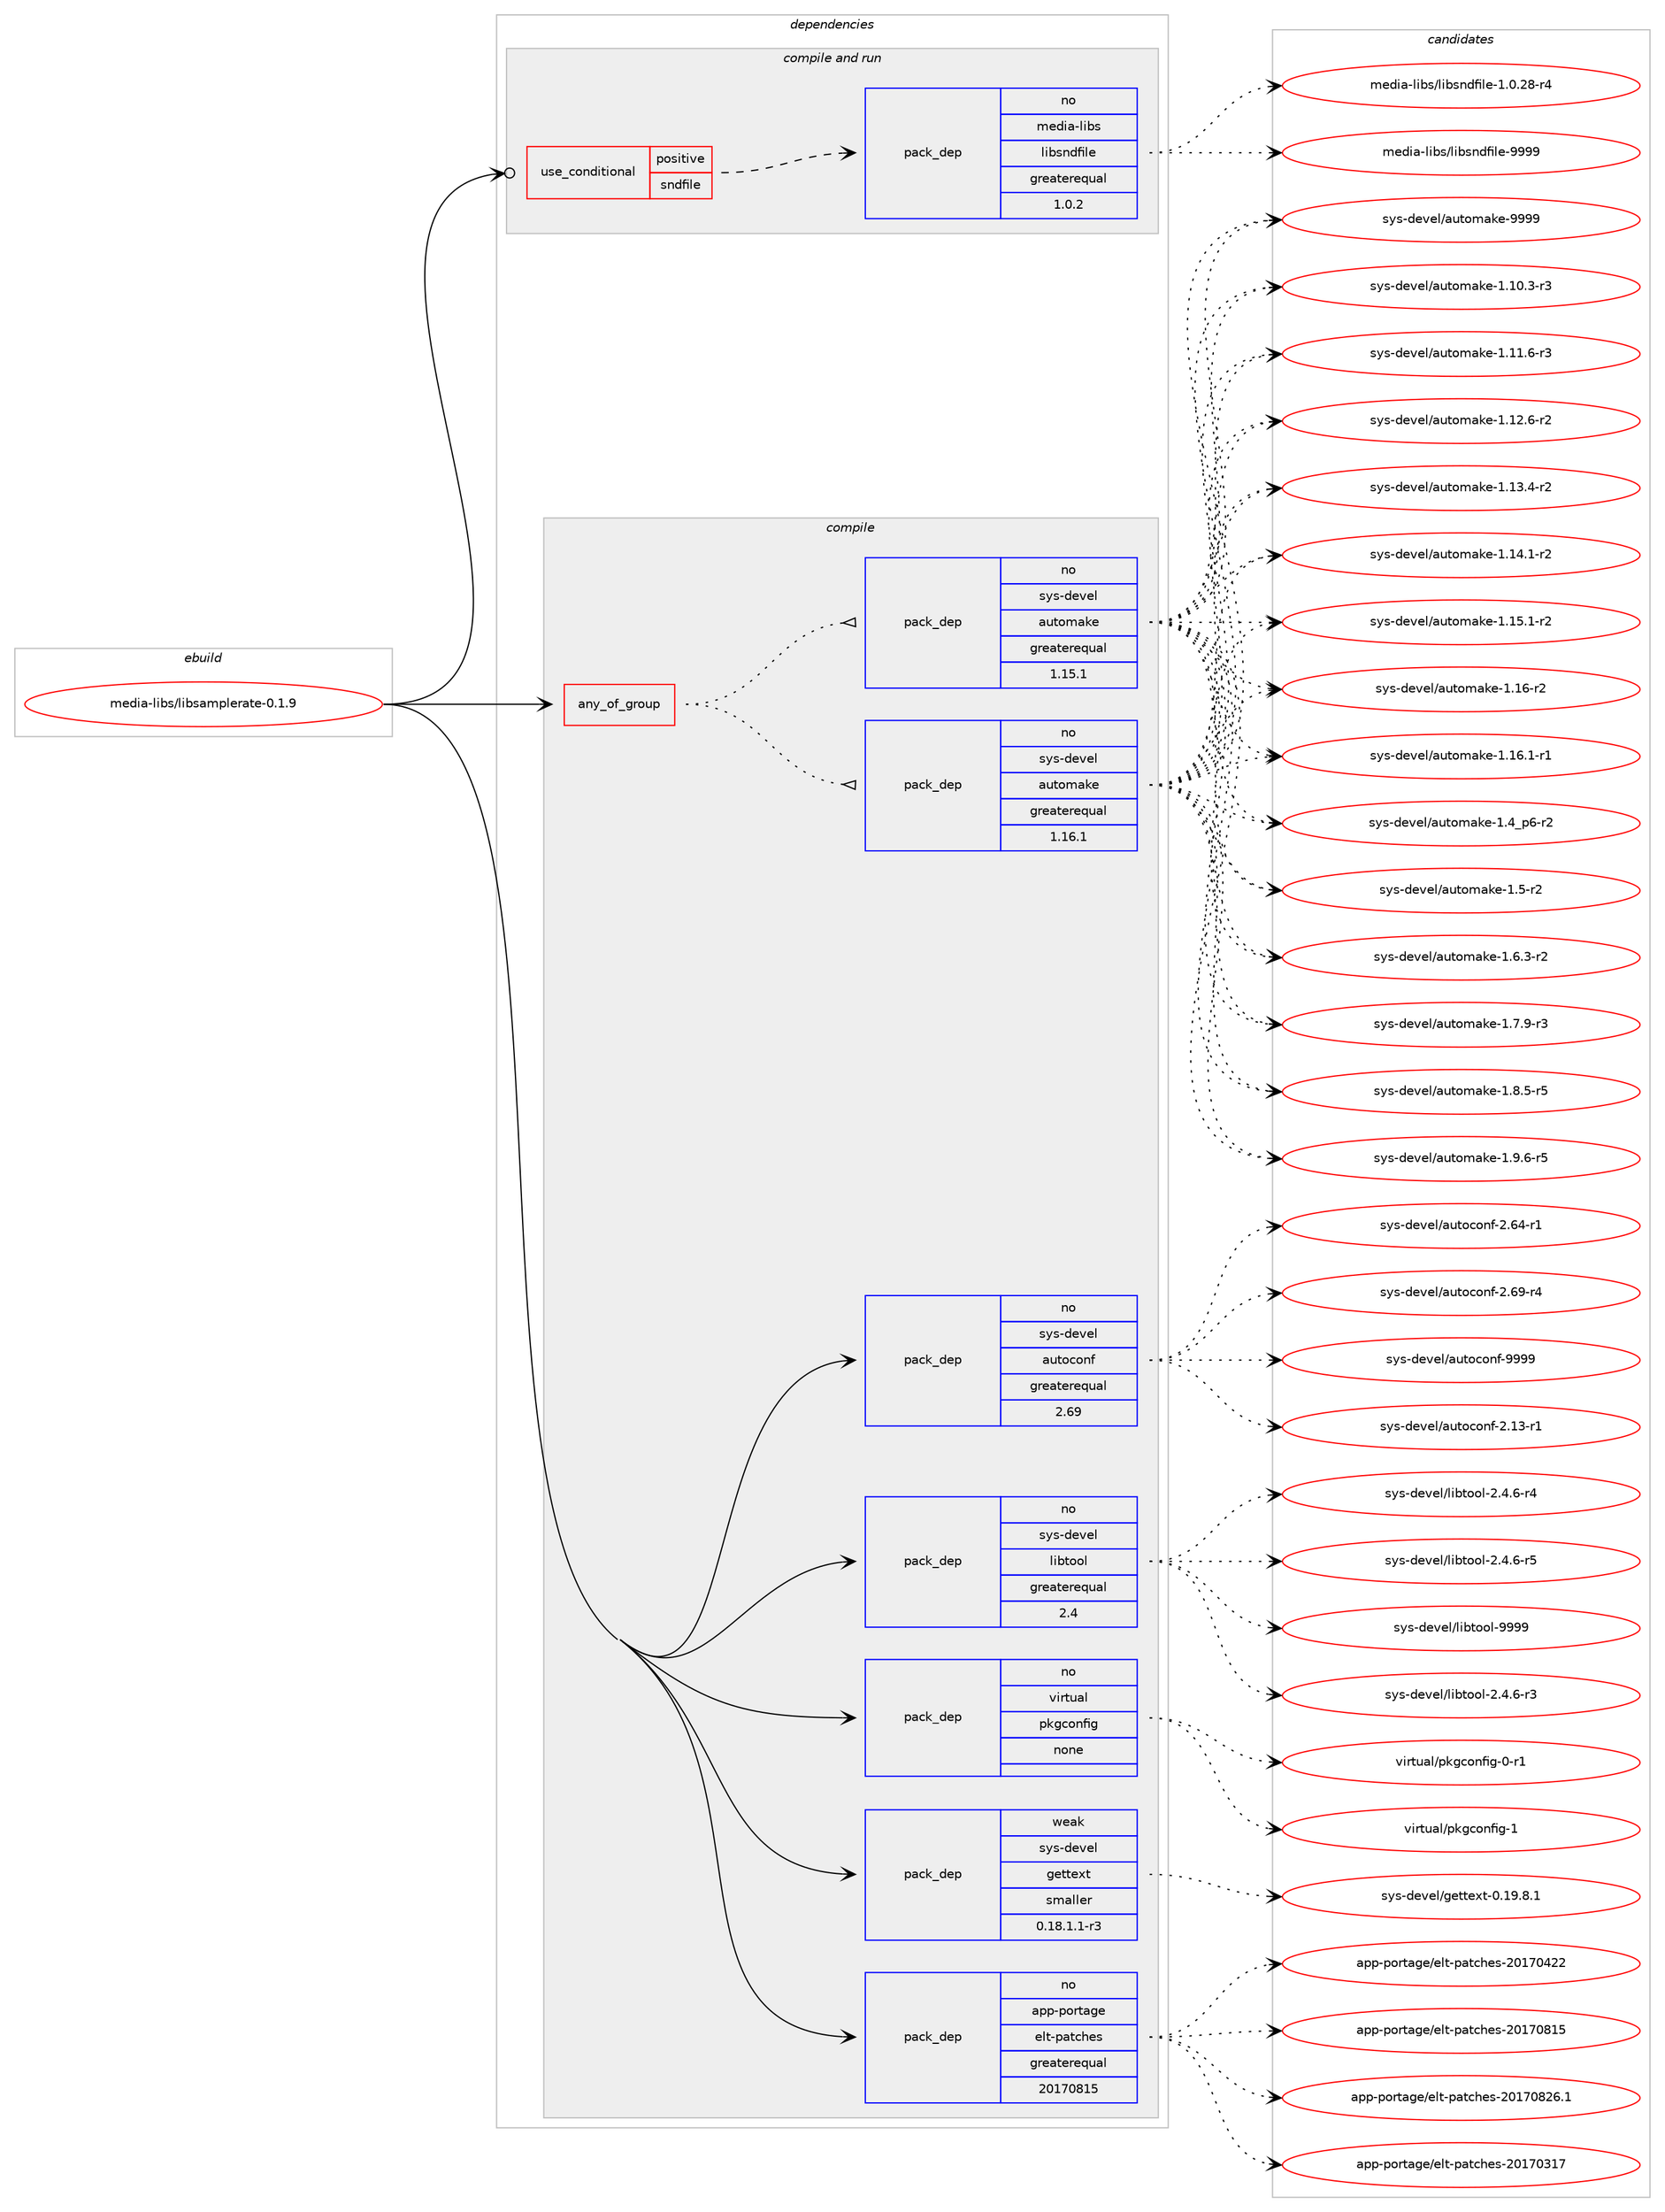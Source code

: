 digraph prolog {

# *************
# Graph options
# *************

newrank=true;
concentrate=true;
compound=true;
graph [rankdir=LR,fontname=Helvetica,fontsize=10,ranksep=1.5];#, ranksep=2.5, nodesep=0.2];
edge  [arrowhead=vee];
node  [fontname=Helvetica,fontsize=10];

# **********
# The ebuild
# **********

subgraph cluster_leftcol {
color=gray;
rank=same;
label=<<i>ebuild</i>>;
id [label="media-libs/libsamplerate-0.1.9", color=red, width=4, href="../media-libs/libsamplerate-0.1.9.svg"];
}

# ****************
# The dependencies
# ****************

subgraph cluster_midcol {
color=gray;
label=<<i>dependencies</i>>;
subgraph cluster_compile {
fillcolor="#eeeeee";
style=filled;
label=<<i>compile</i>>;
subgraph any25133 {
dependency1613723 [label=<<TABLE BORDER="0" CELLBORDER="1" CELLSPACING="0" CELLPADDING="4"><TR><TD CELLPADDING="10">any_of_group</TD></TR></TABLE>>, shape=none, color=red];subgraph pack1153274 {
dependency1613724 [label=<<TABLE BORDER="0" CELLBORDER="1" CELLSPACING="0" CELLPADDING="4" WIDTH="220"><TR><TD ROWSPAN="6" CELLPADDING="30">pack_dep</TD></TR><TR><TD WIDTH="110">no</TD></TR><TR><TD>sys-devel</TD></TR><TR><TD>automake</TD></TR><TR><TD>greaterequal</TD></TR><TR><TD>1.16.1</TD></TR></TABLE>>, shape=none, color=blue];
}
dependency1613723:e -> dependency1613724:w [weight=20,style="dotted",arrowhead="oinv"];
subgraph pack1153275 {
dependency1613725 [label=<<TABLE BORDER="0" CELLBORDER="1" CELLSPACING="0" CELLPADDING="4" WIDTH="220"><TR><TD ROWSPAN="6" CELLPADDING="30">pack_dep</TD></TR><TR><TD WIDTH="110">no</TD></TR><TR><TD>sys-devel</TD></TR><TR><TD>automake</TD></TR><TR><TD>greaterequal</TD></TR><TR><TD>1.15.1</TD></TR></TABLE>>, shape=none, color=blue];
}
dependency1613723:e -> dependency1613725:w [weight=20,style="dotted",arrowhead="oinv"];
}
id:e -> dependency1613723:w [weight=20,style="solid",arrowhead="vee"];
subgraph pack1153276 {
dependency1613726 [label=<<TABLE BORDER="0" CELLBORDER="1" CELLSPACING="0" CELLPADDING="4" WIDTH="220"><TR><TD ROWSPAN="6" CELLPADDING="30">pack_dep</TD></TR><TR><TD WIDTH="110">no</TD></TR><TR><TD>app-portage</TD></TR><TR><TD>elt-patches</TD></TR><TR><TD>greaterequal</TD></TR><TR><TD>20170815</TD></TR></TABLE>>, shape=none, color=blue];
}
id:e -> dependency1613726:w [weight=20,style="solid",arrowhead="vee"];
subgraph pack1153277 {
dependency1613727 [label=<<TABLE BORDER="0" CELLBORDER="1" CELLSPACING="0" CELLPADDING="4" WIDTH="220"><TR><TD ROWSPAN="6" CELLPADDING="30">pack_dep</TD></TR><TR><TD WIDTH="110">no</TD></TR><TR><TD>sys-devel</TD></TR><TR><TD>autoconf</TD></TR><TR><TD>greaterequal</TD></TR><TR><TD>2.69</TD></TR></TABLE>>, shape=none, color=blue];
}
id:e -> dependency1613727:w [weight=20,style="solid",arrowhead="vee"];
subgraph pack1153278 {
dependency1613728 [label=<<TABLE BORDER="0" CELLBORDER="1" CELLSPACING="0" CELLPADDING="4" WIDTH="220"><TR><TD ROWSPAN="6" CELLPADDING="30">pack_dep</TD></TR><TR><TD WIDTH="110">no</TD></TR><TR><TD>sys-devel</TD></TR><TR><TD>libtool</TD></TR><TR><TD>greaterequal</TD></TR><TR><TD>2.4</TD></TR></TABLE>>, shape=none, color=blue];
}
id:e -> dependency1613728:w [weight=20,style="solid",arrowhead="vee"];
subgraph pack1153279 {
dependency1613729 [label=<<TABLE BORDER="0" CELLBORDER="1" CELLSPACING="0" CELLPADDING="4" WIDTH="220"><TR><TD ROWSPAN="6" CELLPADDING="30">pack_dep</TD></TR><TR><TD WIDTH="110">no</TD></TR><TR><TD>virtual</TD></TR><TR><TD>pkgconfig</TD></TR><TR><TD>none</TD></TR><TR><TD></TD></TR></TABLE>>, shape=none, color=blue];
}
id:e -> dependency1613729:w [weight=20,style="solid",arrowhead="vee"];
subgraph pack1153280 {
dependency1613730 [label=<<TABLE BORDER="0" CELLBORDER="1" CELLSPACING="0" CELLPADDING="4" WIDTH="220"><TR><TD ROWSPAN="6" CELLPADDING="30">pack_dep</TD></TR><TR><TD WIDTH="110">weak</TD></TR><TR><TD>sys-devel</TD></TR><TR><TD>gettext</TD></TR><TR><TD>smaller</TD></TR><TR><TD>0.18.1.1-r3</TD></TR></TABLE>>, shape=none, color=blue];
}
id:e -> dependency1613730:w [weight=20,style="solid",arrowhead="vee"];
}
subgraph cluster_compileandrun {
fillcolor="#eeeeee";
style=filled;
label=<<i>compile and run</i>>;
subgraph cond434617 {
dependency1613731 [label=<<TABLE BORDER="0" CELLBORDER="1" CELLSPACING="0" CELLPADDING="4"><TR><TD ROWSPAN="3" CELLPADDING="10">use_conditional</TD></TR><TR><TD>positive</TD></TR><TR><TD>sndfile</TD></TR></TABLE>>, shape=none, color=red];
subgraph pack1153281 {
dependency1613732 [label=<<TABLE BORDER="0" CELLBORDER="1" CELLSPACING="0" CELLPADDING="4" WIDTH="220"><TR><TD ROWSPAN="6" CELLPADDING="30">pack_dep</TD></TR><TR><TD WIDTH="110">no</TD></TR><TR><TD>media-libs</TD></TR><TR><TD>libsndfile</TD></TR><TR><TD>greaterequal</TD></TR><TR><TD>1.0.2</TD></TR></TABLE>>, shape=none, color=blue];
}
dependency1613731:e -> dependency1613732:w [weight=20,style="dashed",arrowhead="vee"];
}
id:e -> dependency1613731:w [weight=20,style="solid",arrowhead="odotvee"];
}
subgraph cluster_run {
fillcolor="#eeeeee";
style=filled;
label=<<i>run</i>>;
}
}

# **************
# The candidates
# **************

subgraph cluster_choices {
rank=same;
color=gray;
label=<<i>candidates</i>>;

subgraph choice1153274 {
color=black;
nodesep=1;
choice11512111545100101118101108479711711611110997107101454946494846514511451 [label="sys-devel/automake-1.10.3-r3", color=red, width=4,href="../sys-devel/automake-1.10.3-r3.svg"];
choice11512111545100101118101108479711711611110997107101454946494946544511451 [label="sys-devel/automake-1.11.6-r3", color=red, width=4,href="../sys-devel/automake-1.11.6-r3.svg"];
choice11512111545100101118101108479711711611110997107101454946495046544511450 [label="sys-devel/automake-1.12.6-r2", color=red, width=4,href="../sys-devel/automake-1.12.6-r2.svg"];
choice11512111545100101118101108479711711611110997107101454946495146524511450 [label="sys-devel/automake-1.13.4-r2", color=red, width=4,href="../sys-devel/automake-1.13.4-r2.svg"];
choice11512111545100101118101108479711711611110997107101454946495246494511450 [label="sys-devel/automake-1.14.1-r2", color=red, width=4,href="../sys-devel/automake-1.14.1-r2.svg"];
choice11512111545100101118101108479711711611110997107101454946495346494511450 [label="sys-devel/automake-1.15.1-r2", color=red, width=4,href="../sys-devel/automake-1.15.1-r2.svg"];
choice1151211154510010111810110847971171161111099710710145494649544511450 [label="sys-devel/automake-1.16-r2", color=red, width=4,href="../sys-devel/automake-1.16-r2.svg"];
choice11512111545100101118101108479711711611110997107101454946495446494511449 [label="sys-devel/automake-1.16.1-r1", color=red, width=4,href="../sys-devel/automake-1.16.1-r1.svg"];
choice115121115451001011181011084797117116111109971071014549465295112544511450 [label="sys-devel/automake-1.4_p6-r2", color=red, width=4,href="../sys-devel/automake-1.4_p6-r2.svg"];
choice11512111545100101118101108479711711611110997107101454946534511450 [label="sys-devel/automake-1.5-r2", color=red, width=4,href="../sys-devel/automake-1.5-r2.svg"];
choice115121115451001011181011084797117116111109971071014549465446514511450 [label="sys-devel/automake-1.6.3-r2", color=red, width=4,href="../sys-devel/automake-1.6.3-r2.svg"];
choice115121115451001011181011084797117116111109971071014549465546574511451 [label="sys-devel/automake-1.7.9-r3", color=red, width=4,href="../sys-devel/automake-1.7.9-r3.svg"];
choice115121115451001011181011084797117116111109971071014549465646534511453 [label="sys-devel/automake-1.8.5-r5", color=red, width=4,href="../sys-devel/automake-1.8.5-r5.svg"];
choice115121115451001011181011084797117116111109971071014549465746544511453 [label="sys-devel/automake-1.9.6-r5", color=red, width=4,href="../sys-devel/automake-1.9.6-r5.svg"];
choice115121115451001011181011084797117116111109971071014557575757 [label="sys-devel/automake-9999", color=red, width=4,href="../sys-devel/automake-9999.svg"];
dependency1613724:e -> choice11512111545100101118101108479711711611110997107101454946494846514511451:w [style=dotted,weight="100"];
dependency1613724:e -> choice11512111545100101118101108479711711611110997107101454946494946544511451:w [style=dotted,weight="100"];
dependency1613724:e -> choice11512111545100101118101108479711711611110997107101454946495046544511450:w [style=dotted,weight="100"];
dependency1613724:e -> choice11512111545100101118101108479711711611110997107101454946495146524511450:w [style=dotted,weight="100"];
dependency1613724:e -> choice11512111545100101118101108479711711611110997107101454946495246494511450:w [style=dotted,weight="100"];
dependency1613724:e -> choice11512111545100101118101108479711711611110997107101454946495346494511450:w [style=dotted,weight="100"];
dependency1613724:e -> choice1151211154510010111810110847971171161111099710710145494649544511450:w [style=dotted,weight="100"];
dependency1613724:e -> choice11512111545100101118101108479711711611110997107101454946495446494511449:w [style=dotted,weight="100"];
dependency1613724:e -> choice115121115451001011181011084797117116111109971071014549465295112544511450:w [style=dotted,weight="100"];
dependency1613724:e -> choice11512111545100101118101108479711711611110997107101454946534511450:w [style=dotted,weight="100"];
dependency1613724:e -> choice115121115451001011181011084797117116111109971071014549465446514511450:w [style=dotted,weight="100"];
dependency1613724:e -> choice115121115451001011181011084797117116111109971071014549465546574511451:w [style=dotted,weight="100"];
dependency1613724:e -> choice115121115451001011181011084797117116111109971071014549465646534511453:w [style=dotted,weight="100"];
dependency1613724:e -> choice115121115451001011181011084797117116111109971071014549465746544511453:w [style=dotted,weight="100"];
dependency1613724:e -> choice115121115451001011181011084797117116111109971071014557575757:w [style=dotted,weight="100"];
}
subgraph choice1153275 {
color=black;
nodesep=1;
choice11512111545100101118101108479711711611110997107101454946494846514511451 [label="sys-devel/automake-1.10.3-r3", color=red, width=4,href="../sys-devel/automake-1.10.3-r3.svg"];
choice11512111545100101118101108479711711611110997107101454946494946544511451 [label="sys-devel/automake-1.11.6-r3", color=red, width=4,href="../sys-devel/automake-1.11.6-r3.svg"];
choice11512111545100101118101108479711711611110997107101454946495046544511450 [label="sys-devel/automake-1.12.6-r2", color=red, width=4,href="../sys-devel/automake-1.12.6-r2.svg"];
choice11512111545100101118101108479711711611110997107101454946495146524511450 [label="sys-devel/automake-1.13.4-r2", color=red, width=4,href="../sys-devel/automake-1.13.4-r2.svg"];
choice11512111545100101118101108479711711611110997107101454946495246494511450 [label="sys-devel/automake-1.14.1-r2", color=red, width=4,href="../sys-devel/automake-1.14.1-r2.svg"];
choice11512111545100101118101108479711711611110997107101454946495346494511450 [label="sys-devel/automake-1.15.1-r2", color=red, width=4,href="../sys-devel/automake-1.15.1-r2.svg"];
choice1151211154510010111810110847971171161111099710710145494649544511450 [label="sys-devel/automake-1.16-r2", color=red, width=4,href="../sys-devel/automake-1.16-r2.svg"];
choice11512111545100101118101108479711711611110997107101454946495446494511449 [label="sys-devel/automake-1.16.1-r1", color=red, width=4,href="../sys-devel/automake-1.16.1-r1.svg"];
choice115121115451001011181011084797117116111109971071014549465295112544511450 [label="sys-devel/automake-1.4_p6-r2", color=red, width=4,href="../sys-devel/automake-1.4_p6-r2.svg"];
choice11512111545100101118101108479711711611110997107101454946534511450 [label="sys-devel/automake-1.5-r2", color=red, width=4,href="../sys-devel/automake-1.5-r2.svg"];
choice115121115451001011181011084797117116111109971071014549465446514511450 [label="sys-devel/automake-1.6.3-r2", color=red, width=4,href="../sys-devel/automake-1.6.3-r2.svg"];
choice115121115451001011181011084797117116111109971071014549465546574511451 [label="sys-devel/automake-1.7.9-r3", color=red, width=4,href="../sys-devel/automake-1.7.9-r3.svg"];
choice115121115451001011181011084797117116111109971071014549465646534511453 [label="sys-devel/automake-1.8.5-r5", color=red, width=4,href="../sys-devel/automake-1.8.5-r5.svg"];
choice115121115451001011181011084797117116111109971071014549465746544511453 [label="sys-devel/automake-1.9.6-r5", color=red, width=4,href="../sys-devel/automake-1.9.6-r5.svg"];
choice115121115451001011181011084797117116111109971071014557575757 [label="sys-devel/automake-9999", color=red, width=4,href="../sys-devel/automake-9999.svg"];
dependency1613725:e -> choice11512111545100101118101108479711711611110997107101454946494846514511451:w [style=dotted,weight="100"];
dependency1613725:e -> choice11512111545100101118101108479711711611110997107101454946494946544511451:w [style=dotted,weight="100"];
dependency1613725:e -> choice11512111545100101118101108479711711611110997107101454946495046544511450:w [style=dotted,weight="100"];
dependency1613725:e -> choice11512111545100101118101108479711711611110997107101454946495146524511450:w [style=dotted,weight="100"];
dependency1613725:e -> choice11512111545100101118101108479711711611110997107101454946495246494511450:w [style=dotted,weight="100"];
dependency1613725:e -> choice11512111545100101118101108479711711611110997107101454946495346494511450:w [style=dotted,weight="100"];
dependency1613725:e -> choice1151211154510010111810110847971171161111099710710145494649544511450:w [style=dotted,weight="100"];
dependency1613725:e -> choice11512111545100101118101108479711711611110997107101454946495446494511449:w [style=dotted,weight="100"];
dependency1613725:e -> choice115121115451001011181011084797117116111109971071014549465295112544511450:w [style=dotted,weight="100"];
dependency1613725:e -> choice11512111545100101118101108479711711611110997107101454946534511450:w [style=dotted,weight="100"];
dependency1613725:e -> choice115121115451001011181011084797117116111109971071014549465446514511450:w [style=dotted,weight="100"];
dependency1613725:e -> choice115121115451001011181011084797117116111109971071014549465546574511451:w [style=dotted,weight="100"];
dependency1613725:e -> choice115121115451001011181011084797117116111109971071014549465646534511453:w [style=dotted,weight="100"];
dependency1613725:e -> choice115121115451001011181011084797117116111109971071014549465746544511453:w [style=dotted,weight="100"];
dependency1613725:e -> choice115121115451001011181011084797117116111109971071014557575757:w [style=dotted,weight="100"];
}
subgraph choice1153276 {
color=black;
nodesep=1;
choice97112112451121111141169710310147101108116451129711699104101115455048495548514955 [label="app-portage/elt-patches-20170317", color=red, width=4,href="../app-portage/elt-patches-20170317.svg"];
choice97112112451121111141169710310147101108116451129711699104101115455048495548525050 [label="app-portage/elt-patches-20170422", color=red, width=4,href="../app-portage/elt-patches-20170422.svg"];
choice97112112451121111141169710310147101108116451129711699104101115455048495548564953 [label="app-portage/elt-patches-20170815", color=red, width=4,href="../app-portage/elt-patches-20170815.svg"];
choice971121124511211111411697103101471011081164511297116991041011154550484955485650544649 [label="app-portage/elt-patches-20170826.1", color=red, width=4,href="../app-portage/elt-patches-20170826.1.svg"];
dependency1613726:e -> choice97112112451121111141169710310147101108116451129711699104101115455048495548514955:w [style=dotted,weight="100"];
dependency1613726:e -> choice97112112451121111141169710310147101108116451129711699104101115455048495548525050:w [style=dotted,weight="100"];
dependency1613726:e -> choice97112112451121111141169710310147101108116451129711699104101115455048495548564953:w [style=dotted,weight="100"];
dependency1613726:e -> choice971121124511211111411697103101471011081164511297116991041011154550484955485650544649:w [style=dotted,weight="100"];
}
subgraph choice1153277 {
color=black;
nodesep=1;
choice1151211154510010111810110847971171161119911111010245504649514511449 [label="sys-devel/autoconf-2.13-r1", color=red, width=4,href="../sys-devel/autoconf-2.13-r1.svg"];
choice1151211154510010111810110847971171161119911111010245504654524511449 [label="sys-devel/autoconf-2.64-r1", color=red, width=4,href="../sys-devel/autoconf-2.64-r1.svg"];
choice1151211154510010111810110847971171161119911111010245504654574511452 [label="sys-devel/autoconf-2.69-r4", color=red, width=4,href="../sys-devel/autoconf-2.69-r4.svg"];
choice115121115451001011181011084797117116111991111101024557575757 [label="sys-devel/autoconf-9999", color=red, width=4,href="../sys-devel/autoconf-9999.svg"];
dependency1613727:e -> choice1151211154510010111810110847971171161119911111010245504649514511449:w [style=dotted,weight="100"];
dependency1613727:e -> choice1151211154510010111810110847971171161119911111010245504654524511449:w [style=dotted,weight="100"];
dependency1613727:e -> choice1151211154510010111810110847971171161119911111010245504654574511452:w [style=dotted,weight="100"];
dependency1613727:e -> choice115121115451001011181011084797117116111991111101024557575757:w [style=dotted,weight="100"];
}
subgraph choice1153278 {
color=black;
nodesep=1;
choice1151211154510010111810110847108105981161111111084550465246544511451 [label="sys-devel/libtool-2.4.6-r3", color=red, width=4,href="../sys-devel/libtool-2.4.6-r3.svg"];
choice1151211154510010111810110847108105981161111111084550465246544511452 [label="sys-devel/libtool-2.4.6-r4", color=red, width=4,href="../sys-devel/libtool-2.4.6-r4.svg"];
choice1151211154510010111810110847108105981161111111084550465246544511453 [label="sys-devel/libtool-2.4.6-r5", color=red, width=4,href="../sys-devel/libtool-2.4.6-r5.svg"];
choice1151211154510010111810110847108105981161111111084557575757 [label="sys-devel/libtool-9999", color=red, width=4,href="../sys-devel/libtool-9999.svg"];
dependency1613728:e -> choice1151211154510010111810110847108105981161111111084550465246544511451:w [style=dotted,weight="100"];
dependency1613728:e -> choice1151211154510010111810110847108105981161111111084550465246544511452:w [style=dotted,weight="100"];
dependency1613728:e -> choice1151211154510010111810110847108105981161111111084550465246544511453:w [style=dotted,weight="100"];
dependency1613728:e -> choice1151211154510010111810110847108105981161111111084557575757:w [style=dotted,weight="100"];
}
subgraph choice1153279 {
color=black;
nodesep=1;
choice11810511411611797108471121071039911111010210510345484511449 [label="virtual/pkgconfig-0-r1", color=red, width=4,href="../virtual/pkgconfig-0-r1.svg"];
choice1181051141161179710847112107103991111101021051034549 [label="virtual/pkgconfig-1", color=red, width=4,href="../virtual/pkgconfig-1.svg"];
dependency1613729:e -> choice11810511411611797108471121071039911111010210510345484511449:w [style=dotted,weight="100"];
dependency1613729:e -> choice1181051141161179710847112107103991111101021051034549:w [style=dotted,weight="100"];
}
subgraph choice1153280 {
color=black;
nodesep=1;
choice1151211154510010111810110847103101116116101120116454846495746564649 [label="sys-devel/gettext-0.19.8.1", color=red, width=4,href="../sys-devel/gettext-0.19.8.1.svg"];
dependency1613730:e -> choice1151211154510010111810110847103101116116101120116454846495746564649:w [style=dotted,weight="100"];
}
subgraph choice1153281 {
color=black;
nodesep=1;
choice1091011001059745108105981154710810598115110100102105108101454946484650564511452 [label="media-libs/libsndfile-1.0.28-r4", color=red, width=4,href="../media-libs/libsndfile-1.0.28-r4.svg"];
choice10910110010597451081059811547108105981151101001021051081014557575757 [label="media-libs/libsndfile-9999", color=red, width=4,href="../media-libs/libsndfile-9999.svg"];
dependency1613732:e -> choice1091011001059745108105981154710810598115110100102105108101454946484650564511452:w [style=dotted,weight="100"];
dependency1613732:e -> choice10910110010597451081059811547108105981151101001021051081014557575757:w [style=dotted,weight="100"];
}
}

}
